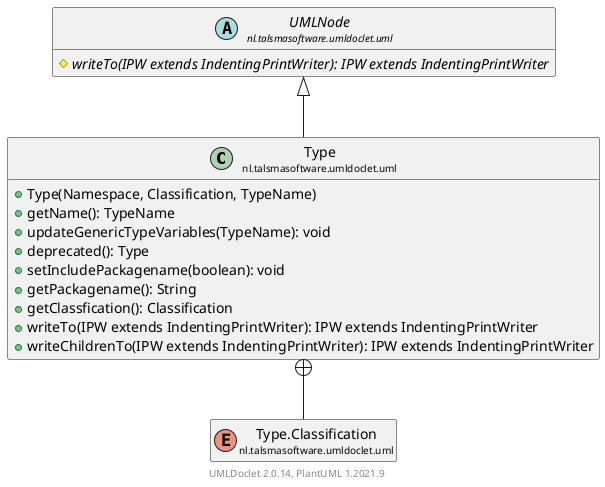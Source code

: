 @startuml
    set namespaceSeparator none
    hide empty fields
    hide empty methods

    class "<size:14>Type\n<size:10>nl.talsmasoftware.umldoclet.uml" as nl.talsmasoftware.umldoclet.uml.Type [[Type.html]] {
        +Type(Namespace, Classification, TypeName)
        +getName(): TypeName
        +updateGenericTypeVariables(TypeName): void
        +deprecated(): Type
        +setIncludePackagename(boolean): void
        +getPackagename(): String
        +getClassfication(): Classification
        +writeTo(IPW extends IndentingPrintWriter): IPW extends IndentingPrintWriter
        +writeChildrenTo(IPW extends IndentingPrintWriter): IPW extends IndentingPrintWriter
    }

    abstract class "<size:14>UMLNode\n<size:10>nl.talsmasoftware.umldoclet.uml" as nl.talsmasoftware.umldoclet.uml.UMLNode [[UMLNode.html]] {
        {abstract} #writeTo(IPW extends IndentingPrintWriter): IPW extends IndentingPrintWriter
    }
    enum "<size:14>Type.Classification\n<size:10>nl.talsmasoftware.umldoclet.uml" as nl.talsmasoftware.umldoclet.uml.Type.Classification [[Type.Classification.html]]

    nl.talsmasoftware.umldoclet.uml.UMLNode <|-- nl.talsmasoftware.umldoclet.uml.Type
    nl.talsmasoftware.umldoclet.uml.Type +-- nl.talsmasoftware.umldoclet.uml.Type.Classification

    center footer UMLDoclet 2.0.14, PlantUML 1.2021.9
@enduml
